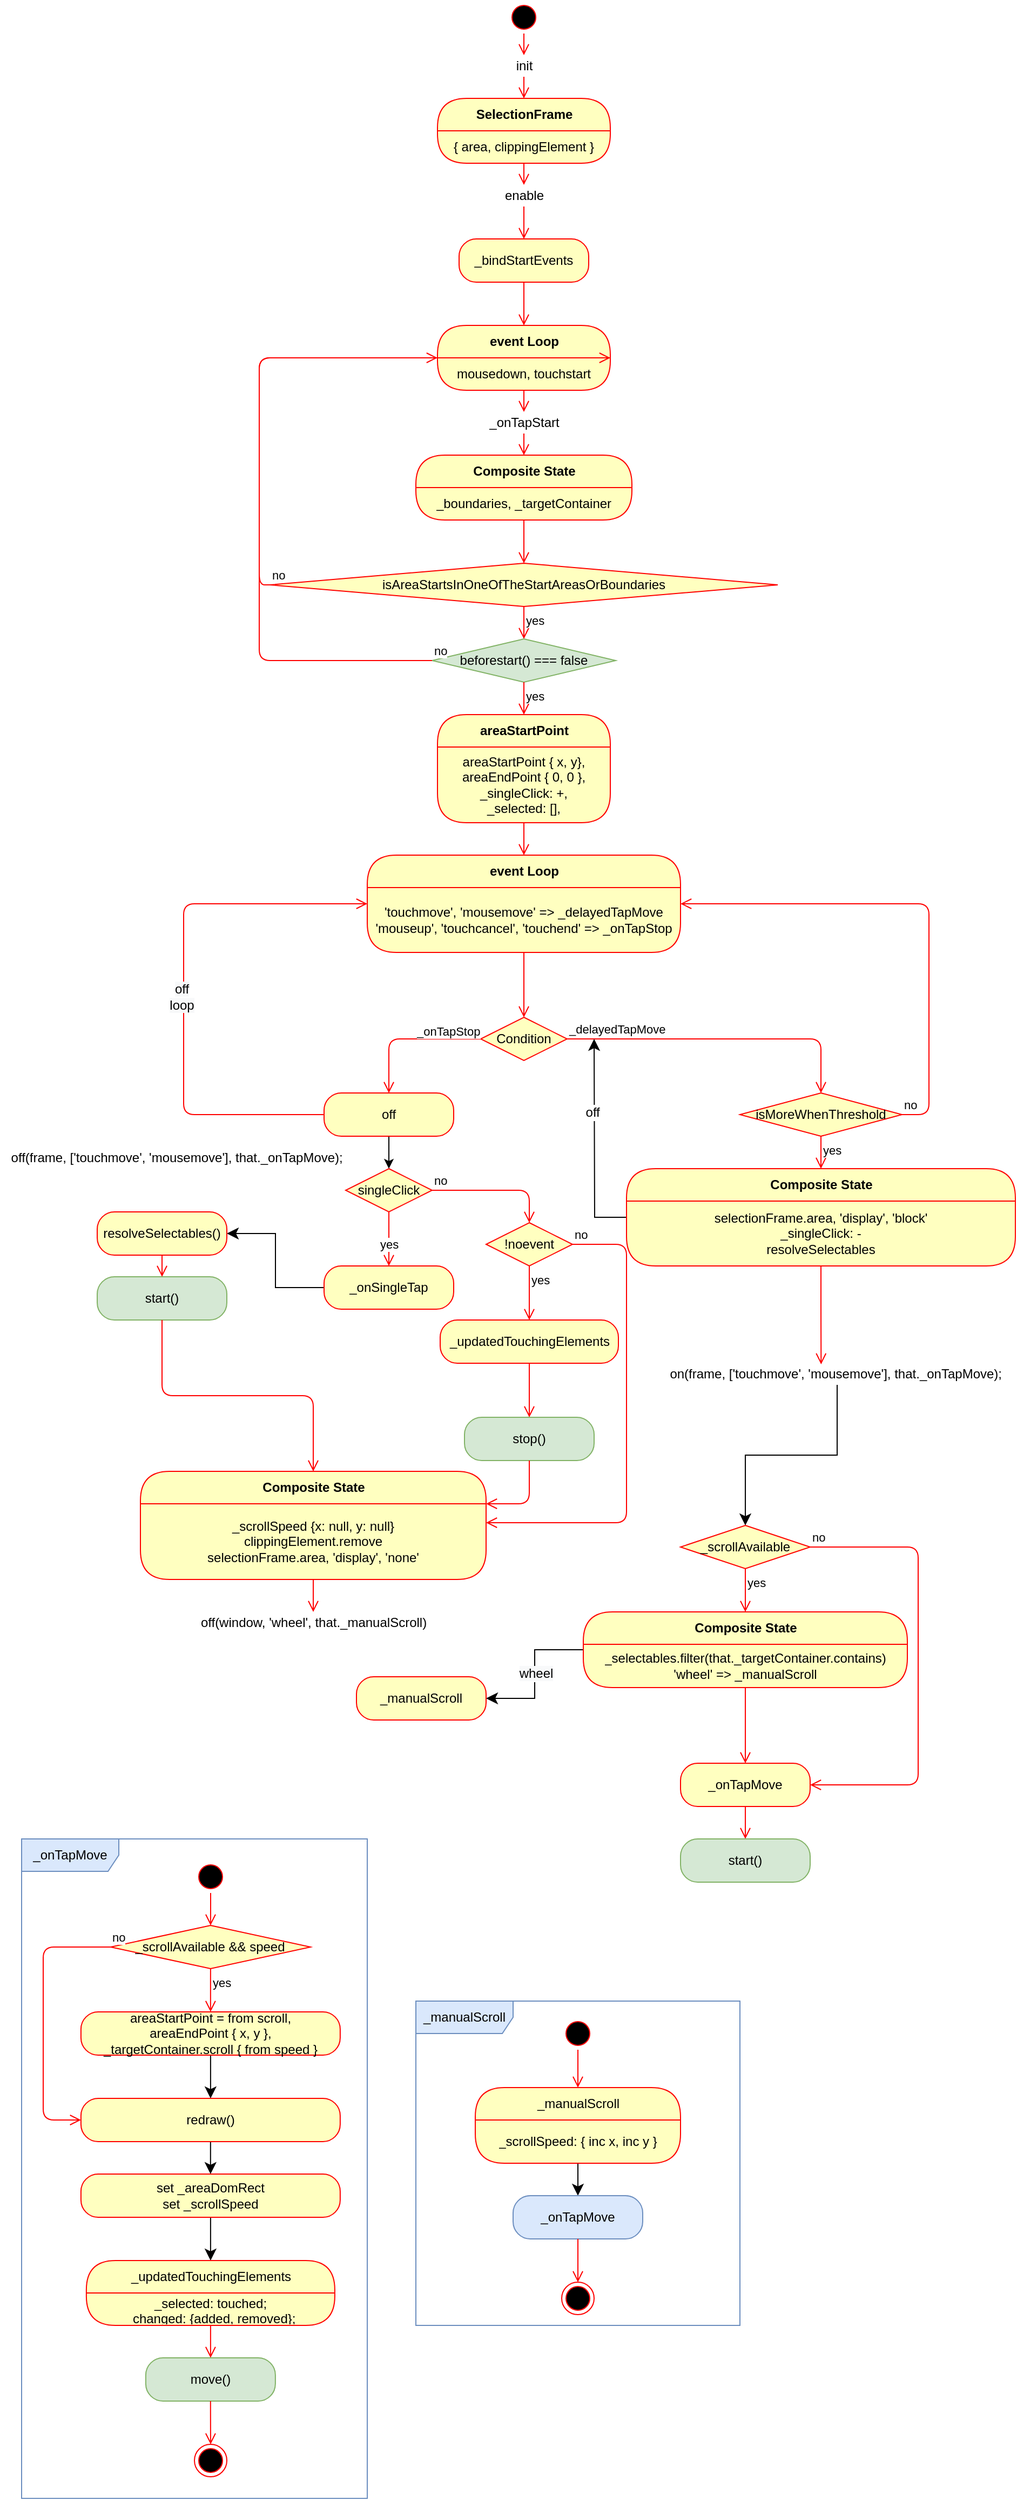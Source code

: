 <mxfile version="12.7.1" type="device"><diagram name="Page-1" id="58cdce13-f638-feb5-8d6f-7d28b1aa9fa0"><mxGraphModel dx="1673" dy="839" grid="1" gridSize="10" guides="1" tooltips="1" connect="1" arrows="1" fold="1" page="1" pageScale="1" pageWidth="1100" pageHeight="850" background="#ffffff" math="0" shadow="0"><root><mxCell id="0"/><mxCell id="1" parent="0"/><mxCell id="QQwxuzCreDBxzJ7cILh8-136" value="&lt;span style=&quot;text-align: left ; white-space: nowrap&quot;&gt;_onTapMove&lt;/span&gt;" style="shape=umlFrame;whiteSpace=wrap;html=1;width=90;height=30;fillColor=#dae8fc;strokeColor=#6c8ebf;" vertex="1" parent="1"><mxGeometry x="40" y="1760" width="320" height="610" as="geometry"/></mxCell><mxCell id="QQwxuzCreDBxzJ7cILh8-4" value="" style="ellipse;html=1;shape=startState;fillColor=#000000;strokeColor=#ff0000;" vertex="1" parent="1"><mxGeometry x="490" y="60" width="30" height="30" as="geometry"/></mxCell><mxCell id="QQwxuzCreDBxzJ7cILh8-5" value="" style="edgeStyle=orthogonalEdgeStyle;html=1;verticalAlign=bottom;endArrow=open;endSize=8;strokeColor=#ff0000;entryX=0.5;entryY=0;entryDx=0;entryDy=0;" edge="1" source="QQwxuzCreDBxzJ7cILh8-13" parent="1" target="QQwxuzCreDBxzJ7cILh8-9"><mxGeometry relative="1" as="geometry"><mxPoint x="505" y="130" as="targetPoint"/></mxGeometry></mxCell><mxCell id="QQwxuzCreDBxzJ7cILh8-9" value="SelectionFrame" style="swimlane;html=1;fontStyle=1;align=center;verticalAlign=middle;childLayout=stackLayout;horizontal=1;startSize=30;horizontalStack=0;resizeParent=0;resizeLast=1;container=0;fontColor=#000000;collapsible=0;rounded=1;arcSize=30;strokeColor=#ff0000;fillColor=#ffffc0;swimlaneFillColor=#ffffc0;" vertex="1" parent="1"><mxGeometry x="425" y="150" width="160" height="60" as="geometry"/></mxCell><mxCell id="QQwxuzCreDBxzJ7cILh8-10" value="{ area, clippingElement }" style="text;html=1;strokeColor=none;fillColor=none;align=center;verticalAlign=middle;spacingLeft=4;spacingRight=4;whiteSpace=wrap;overflow=hidden;rotatable=0;fontColor=#000000;" vertex="1" parent="QQwxuzCreDBxzJ7cILh8-9"><mxGeometry y="30" width="160" height="30" as="geometry"/></mxCell><mxCell id="QQwxuzCreDBxzJ7cILh8-11" value="" style="edgeStyle=orthogonalEdgeStyle;html=1;verticalAlign=bottom;endArrow=open;endSize=8;strokeColor=#ff0000;exitX=0.5;exitY=1;exitDx=0;exitDy=0;entryX=0.5;entryY=0;entryDx=0;entryDy=0;" edge="1" source="QQwxuzCreDBxzJ7cILh8-17" parent="1" target="QQwxuzCreDBxzJ7cILh8-21"><mxGeometry relative="1" as="geometry"><mxPoint x="505" y="280" as="targetPoint"/></mxGeometry></mxCell><mxCell id="QQwxuzCreDBxzJ7cILh8-13" value="&lt;span style=&quot;white-space: normal&quot;&gt;init&lt;/span&gt;" style="text;html=1;align=center;verticalAlign=middle;resizable=0;points=[];autosize=1;" vertex="1" parent="1"><mxGeometry x="490" y="110" width="30" height="20" as="geometry"/></mxCell><mxCell id="QQwxuzCreDBxzJ7cILh8-14" value="" style="edgeStyle=orthogonalEdgeStyle;html=1;verticalAlign=bottom;endArrow=open;endSize=8;strokeColor=#ff0000;entryX=0.5;entryY=0;entryDx=0;entryDy=0;" edge="1" parent="1" source="QQwxuzCreDBxzJ7cILh8-4" target="QQwxuzCreDBxzJ7cILh8-13"><mxGeometry relative="1" as="geometry"><mxPoint x="505" y="190" as="targetPoint"/><mxPoint x="505" y="90" as="sourcePoint"/></mxGeometry></mxCell><mxCell id="QQwxuzCreDBxzJ7cILh8-17" value="&lt;span style=&quot;white-space: normal&quot;&gt;enable&lt;/span&gt;" style="text;html=1;align=center;verticalAlign=middle;resizable=0;points=[];autosize=1;" vertex="1" parent="1"><mxGeometry x="480" y="230" width="50" height="20" as="geometry"/></mxCell><mxCell id="QQwxuzCreDBxzJ7cILh8-19" value="" style="edgeStyle=orthogonalEdgeStyle;html=1;verticalAlign=bottom;endArrow=open;endSize=8;strokeColor=#ff0000;exitX=0.5;exitY=1;exitDx=0;exitDy=0;" edge="1" parent="1" source="QQwxuzCreDBxzJ7cILh8-10" target="QQwxuzCreDBxzJ7cILh8-17"><mxGeometry relative="1" as="geometry"><mxPoint x="505" y="320" as="targetPoint"/><mxPoint x="505" y="250" as="sourcePoint"/></mxGeometry></mxCell><mxCell id="QQwxuzCreDBxzJ7cILh8-21" value="_bindStartEvents" style="rounded=1;whiteSpace=wrap;html=1;arcSize=40;fontColor=#000000;fillColor=#ffffc0;strokeColor=#ff0000;" vertex="1" parent="1"><mxGeometry x="445" y="280" width="120" height="40" as="geometry"/></mxCell><mxCell id="QQwxuzCreDBxzJ7cILh8-22" value="" style="edgeStyle=orthogonalEdgeStyle;html=1;verticalAlign=bottom;endArrow=open;endSize=8;strokeColor=#ff0000;entryX=0.5;entryY=0;entryDx=0;entryDy=0;" edge="1" source="QQwxuzCreDBxzJ7cILh8-21" parent="1" target="QQwxuzCreDBxzJ7cILh8-23"><mxGeometry relative="1" as="geometry"><mxPoint x="505" y="360" as="targetPoint"/></mxGeometry></mxCell><mxCell id="QQwxuzCreDBxzJ7cILh8-23" value="event Loop" style="swimlane;html=1;fontStyle=1;align=center;verticalAlign=middle;childLayout=stackLayout;horizontal=1;startSize=30;horizontalStack=0;resizeParent=0;resizeLast=1;container=0;fontColor=#000000;collapsible=0;rounded=1;arcSize=30;strokeColor=#ff0000;fillColor=#ffffc0;swimlaneFillColor=#ffffc0;" vertex="1" parent="1"><mxGeometry x="425" y="360" width="160" height="60" as="geometry"/></mxCell><mxCell id="QQwxuzCreDBxzJ7cILh8-24" value="mousedown,&amp;nbsp;touchstart" style="text;html=1;strokeColor=none;fillColor=none;align=center;verticalAlign=middle;spacingLeft=4;spacingRight=4;whiteSpace=wrap;overflow=hidden;rotatable=0;fontColor=#000000;" vertex="1" parent="QQwxuzCreDBxzJ7cILh8-23"><mxGeometry y="30" width="160" height="30" as="geometry"/></mxCell><mxCell id="QQwxuzCreDBxzJ7cILh8-25" value="" style="edgeStyle=orthogonalEdgeStyle;html=1;verticalAlign=bottom;endArrow=open;endSize=8;strokeColor=#ff0000;entryX=0.5;entryY=0;entryDx=0;entryDy=0;" edge="1" source="QQwxuzCreDBxzJ7cILh8-26" parent="1" target="QQwxuzCreDBxzJ7cILh8-28"><mxGeometry relative="1" as="geometry"><mxPoint x="505" y="485" as="targetPoint"/></mxGeometry></mxCell><mxCell id="QQwxuzCreDBxzJ7cILh8-26" value="_onTapStart" style="text;html=1;align=center;verticalAlign=middle;resizable=0;points=[];autosize=1;" vertex="1" parent="1"><mxGeometry x="465" y="440" width="80" height="20" as="geometry"/></mxCell><mxCell id="QQwxuzCreDBxzJ7cILh8-27" value="" style="edgeStyle=orthogonalEdgeStyle;html=1;verticalAlign=bottom;endArrow=open;endSize=8;strokeColor=#ff0000;" edge="1" parent="1" source="QQwxuzCreDBxzJ7cILh8-23" target="QQwxuzCreDBxzJ7cILh8-26"><mxGeometry relative="1" as="geometry"><mxPoint x="505" y="485" as="targetPoint"/><mxPoint x="505" y="420" as="sourcePoint"/></mxGeometry></mxCell><mxCell id="QQwxuzCreDBxzJ7cILh8-28" value="Composite State" style="swimlane;html=1;fontStyle=1;align=center;verticalAlign=middle;childLayout=stackLayout;horizontal=1;startSize=30;horizontalStack=0;resizeParent=0;resizeLast=1;container=0;fontColor=#000000;collapsible=0;rounded=1;arcSize=30;strokeColor=#ff0000;fillColor=#ffffc0;swimlaneFillColor=#ffffc0;" vertex="1" parent="1"><mxGeometry x="405" y="480" width="200" height="60" as="geometry"/></mxCell><mxCell id="QQwxuzCreDBxzJ7cILh8-29" value="_boundaries,&amp;nbsp;_targetContainer" style="text;html=1;strokeColor=none;fillColor=none;align=center;verticalAlign=middle;spacingLeft=4;spacingRight=4;whiteSpace=wrap;overflow=hidden;rotatable=0;fontColor=#000000;" vertex="1" parent="QQwxuzCreDBxzJ7cILh8-28"><mxGeometry y="30" width="200" height="30" as="geometry"/></mxCell><mxCell id="QQwxuzCreDBxzJ7cILh8-30" value="" style="edgeStyle=orthogonalEdgeStyle;html=1;verticalAlign=bottom;endArrow=open;endSize=8;strokeColor=#ff0000;exitX=0.5;exitY=1;exitDx=0;exitDy=0;entryX=0.5;entryY=0;entryDx=0;entryDy=0;" edge="1" source="QQwxuzCreDBxzJ7cILh8-29" parent="1" target="QQwxuzCreDBxzJ7cILh8-31"><mxGeometry relative="1" as="geometry"><mxPoint x="505" y="580" as="targetPoint"/><mxPoint x="520" y="560" as="sourcePoint"/><Array as="points"/></mxGeometry></mxCell><mxCell id="QQwxuzCreDBxzJ7cILh8-31" value="isAreaStartsInOneOfTheStartAreasOrBoundaries" style="rhombus;whiteSpace=wrap;html=1;fillColor=#ffffc0;strokeColor=#ff0000;" vertex="1" parent="1"><mxGeometry x="270" y="580" width="470" height="40" as="geometry"/></mxCell><mxCell id="QQwxuzCreDBxzJ7cILh8-32" value="no" style="edgeStyle=orthogonalEdgeStyle;html=1;align=left;verticalAlign=bottom;endArrow=open;endSize=8;strokeColor=#ff0000;entryX=0;entryY=0.5;entryDx=0;entryDy=0;exitX=0;exitY=0.5;exitDx=0;exitDy=0;" edge="1" source="QQwxuzCreDBxzJ7cILh8-31" parent="1" target="QQwxuzCreDBxzJ7cILh8-23"><mxGeometry x="-1" relative="1" as="geometry"><mxPoint x="605" y="610" as="targetPoint"/></mxGeometry></mxCell><mxCell id="QQwxuzCreDBxzJ7cILh8-33" value="yes" style="edgeStyle=orthogonalEdgeStyle;html=1;align=left;verticalAlign=top;endArrow=open;endSize=8;strokeColor=#ff0000;entryX=0.5;entryY=0;entryDx=0;entryDy=0;" edge="1" source="QQwxuzCreDBxzJ7cILh8-31" parent="1" target="QQwxuzCreDBxzJ7cILh8-34"><mxGeometry x="-1" relative="1" as="geometry"><mxPoint x="505" y="670" as="targetPoint"/></mxGeometry></mxCell><mxCell id="QQwxuzCreDBxzJ7cILh8-34" value="beforestart() === false" style="rhombus;whiteSpace=wrap;html=1;fillColor=#d5e8d4;strokeColor=#82b366;" vertex="1" parent="1"><mxGeometry x="420" y="650" width="170" height="40" as="geometry"/></mxCell><mxCell id="QQwxuzCreDBxzJ7cILh8-35" value="no" style="edgeStyle=orthogonalEdgeStyle;html=1;align=left;verticalAlign=bottom;endArrow=open;endSize=8;strokeColor=#ff0000;entryX=1;entryY=0;entryDx=0;entryDy=0;" edge="1" source="QQwxuzCreDBxzJ7cILh8-34" parent="1" target="QQwxuzCreDBxzJ7cILh8-24"><mxGeometry x="-1" relative="1" as="geometry"><mxPoint x="605" y="700" as="targetPoint"/><Array as="points"><mxPoint x="260" y="670"/><mxPoint x="260" y="390"/></Array></mxGeometry></mxCell><mxCell id="QQwxuzCreDBxzJ7cILh8-36" value="yes" style="edgeStyle=orthogonalEdgeStyle;html=1;align=left;verticalAlign=top;endArrow=open;endSize=8;strokeColor=#ff0000;entryX=0.5;entryY=0;entryDx=0;entryDy=0;" edge="1" source="QQwxuzCreDBxzJ7cILh8-34" parent="1" target="QQwxuzCreDBxzJ7cILh8-37"><mxGeometry x="-1" relative="1" as="geometry"><mxPoint x="505" y="735" as="targetPoint"/></mxGeometry></mxCell><mxCell id="QQwxuzCreDBxzJ7cILh8-37" value="areaStartPoint" style="swimlane;html=1;fontStyle=1;align=center;verticalAlign=middle;childLayout=stackLayout;horizontal=1;startSize=30;horizontalStack=0;resizeParent=0;resizeLast=1;container=0;fontColor=#000000;collapsible=0;rounded=1;arcSize=30;strokeColor=#ff0000;fillColor=#ffffc0;swimlaneFillColor=#ffffc0;" vertex="1" parent="1"><mxGeometry x="425" y="720" width="160" height="100" as="geometry"/></mxCell><mxCell id="QQwxuzCreDBxzJ7cILh8-38" value="areaStartPoint { x, y}, areaEndPoint { 0, 0 },&lt;br&gt;_singleClick: +,&lt;br&gt;_selected: []," style="text;html=1;strokeColor=none;fillColor=none;align=center;verticalAlign=middle;spacingLeft=4;spacingRight=4;whiteSpace=wrap;overflow=hidden;rotatable=0;fontColor=#000000;" vertex="1" parent="QQwxuzCreDBxzJ7cILh8-37"><mxGeometry y="30" width="160" height="70" as="geometry"/></mxCell><mxCell id="QQwxuzCreDBxzJ7cILh8-39" value="" style="edgeStyle=orthogonalEdgeStyle;html=1;verticalAlign=bottom;endArrow=open;endSize=8;strokeColor=#ff0000;entryX=0.5;entryY=0;entryDx=0;entryDy=0;" edge="1" source="QQwxuzCreDBxzJ7cILh8-37" parent="1" target="QQwxuzCreDBxzJ7cILh8-42"><mxGeometry relative="1" as="geometry"><mxPoint x="505" y="850" as="targetPoint"/></mxGeometry></mxCell><mxCell id="QQwxuzCreDBxzJ7cILh8-42" value="event Loop" style="swimlane;html=1;fontStyle=1;align=center;verticalAlign=middle;childLayout=stackLayout;horizontal=1;startSize=30;horizontalStack=0;resizeParent=0;resizeLast=1;container=0;fontColor=#000000;collapsible=0;rounded=1;arcSize=30;strokeColor=#ff0000;fillColor=#ffffc0;swimlaneFillColor=#ffffc0;" vertex="1" parent="1"><mxGeometry x="360" y="850" width="290" height="90" as="geometry"/></mxCell><mxCell id="QQwxuzCreDBxzJ7cILh8-43" value="'touchmove', 'mousemove' =&amp;gt;&amp;nbsp;_delayedTapMove&lt;br&gt;'mouseup', 'touchcancel', 'touchend' =&amp;gt; _onTapStop" style="text;html=1;strokeColor=none;fillColor=none;align=center;verticalAlign=middle;spacingLeft=4;spacingRight=4;whiteSpace=wrap;overflow=hidden;rotatable=0;fontColor=#000000;" vertex="1" parent="QQwxuzCreDBxzJ7cILh8-42"><mxGeometry y="30" width="290" height="60" as="geometry"/></mxCell><mxCell id="QQwxuzCreDBxzJ7cILh8-45" value="'touchmove', 'mousemove' =&amp;gt;&amp;nbsp;_delayedTapMove&lt;br&gt;'mouseup', 'touchcancel', 'touchend' =&amp;gt; _onTapStop" style="text;html=1;strokeColor=none;fillColor=none;align=center;verticalAlign=middle;spacingLeft=4;spacingRight=4;whiteSpace=wrap;overflow=hidden;rotatable=0;fontColor=#000000;" vertex="1" parent="QQwxuzCreDBxzJ7cILh8-42"><mxGeometry y="90" width="290" as="geometry"/></mxCell><mxCell id="QQwxuzCreDBxzJ7cILh8-44" value="" style="edgeStyle=orthogonalEdgeStyle;html=1;verticalAlign=bottom;endArrow=open;endSize=8;strokeColor=#ff0000;entryX=0.5;entryY=0;entryDx=0;entryDy=0;" edge="1" source="QQwxuzCreDBxzJ7cILh8-42" parent="1" target="QQwxuzCreDBxzJ7cILh8-47"><mxGeometry relative="1" as="geometry"><mxPoint x="510" y="1000" as="targetPoint"/><Array as="points"/></mxGeometry></mxCell><mxCell id="QQwxuzCreDBxzJ7cILh8-47" value="Condition" style="rhombus;whiteSpace=wrap;html=1;fillColor=#ffffc0;strokeColor=#ff0000;" vertex="1" parent="1"><mxGeometry x="465" y="1000" width="80" height="40" as="geometry"/></mxCell><mxCell id="QQwxuzCreDBxzJ7cILh8-48" value="_delayedTapMove" style="edgeStyle=orthogonalEdgeStyle;html=1;align=left;verticalAlign=bottom;endArrow=open;endSize=8;strokeColor=#ff0000;entryX=0.5;entryY=0;entryDx=0;entryDy=0;" edge="1" source="QQwxuzCreDBxzJ7cILh8-47" parent="1" target="QQwxuzCreDBxzJ7cILh8-77"><mxGeometry x="-1" relative="1" as="geometry"><mxPoint x="730" y="1070" as="targetPoint"/><Array as="points"><mxPoint x="780" y="1020"/></Array></mxGeometry></mxCell><mxCell id="QQwxuzCreDBxzJ7cILh8-49" value="_onTapStop" style="edgeStyle=orthogonalEdgeStyle;html=1;align=left;verticalAlign=top;endArrow=open;endSize=8;strokeColor=#ff0000;exitX=0;exitY=0.5;exitDx=0;exitDy=0;" edge="1" source="QQwxuzCreDBxzJ7cILh8-47" parent="1"><mxGeometry x="-0.091" y="-20" relative="1" as="geometry"><mxPoint x="380" y="1070" as="targetPoint"/><Array as="points"><mxPoint x="380" y="1020"/><mxPoint x="380" y="1070"/></Array><mxPoint as="offset"/></mxGeometry></mxCell><mxCell id="QQwxuzCreDBxzJ7cILh8-50" value="off(frame, ['touchmove', 'mousemove'], that._onTapMove);&amp;nbsp;" style="text;html=1;align=center;verticalAlign=middle;resizable=0;points=[];autosize=1;" vertex="1" parent="1"><mxGeometry x="20" y="1120" width="330" height="20" as="geometry"/></mxCell><mxCell id="QQwxuzCreDBxzJ7cILh8-57" value="" style="edgeStyle=orthogonalEdgeStyle;rounded=0;orthogonalLoop=1;jettySize=auto;html=1;entryX=0.5;entryY=0;entryDx=0;entryDy=0;" edge="1" parent="1" source="QQwxuzCreDBxzJ7cILh8-51" target="QQwxuzCreDBxzJ7cILh8-58"><mxGeometry relative="1" as="geometry"><mxPoint x="380" y="1140" as="targetPoint"/></mxGeometry></mxCell><mxCell id="QQwxuzCreDBxzJ7cILh8-51" value="off" style="rounded=1;whiteSpace=wrap;html=1;arcSize=40;fontColor=#000000;fillColor=#ffffc0;strokeColor=#ff0000;" vertex="1" parent="1"><mxGeometry x="320" y="1070" width="120" height="40" as="geometry"/></mxCell><mxCell id="QQwxuzCreDBxzJ7cILh8-52" value="" style="edgeStyle=orthogonalEdgeStyle;html=1;verticalAlign=bottom;endArrow=open;endSize=8;strokeColor=#ff0000;entryX=0;entryY=0.25;entryDx=0;entryDy=0;exitX=0;exitY=0.5;exitDx=0;exitDy=0;" edge="1" source="QQwxuzCreDBxzJ7cILh8-51" parent="1" target="QQwxuzCreDBxzJ7cILh8-43"><mxGeometry relative="1" as="geometry"><mxPoint x="290" y="1120" as="targetPoint"/><mxPoint x="350" y="1040" as="sourcePoint"/><Array as="points"><mxPoint x="190" y="1090"/><mxPoint x="190" y="895"/></Array></mxGeometry></mxCell><mxCell id="QQwxuzCreDBxzJ7cILh8-53" value="&lt;span style=&quot;white-space: normal ; background-color: rgb(248 , 249 , 250)&quot;&gt;off loop&lt;/span&gt;" style="text;html=1;align=center;verticalAlign=middle;resizable=0;points=[];labelBackgroundColor=#ffffff;" vertex="1" connectable="0" parent="QQwxuzCreDBxzJ7cILh8-52"><mxGeometry x="-0.034" y="2" relative="1" as="geometry"><mxPoint as="offset"/></mxGeometry></mxCell><mxCell id="QQwxuzCreDBxzJ7cILh8-58" value="singleClick" style="rhombus;whiteSpace=wrap;html=1;fillColor=#ffffc0;strokeColor=#ff0000;" vertex="1" parent="1"><mxGeometry x="340" y="1140" width="80" height="40" as="geometry"/></mxCell><mxCell id="QQwxuzCreDBxzJ7cILh8-59" value="no" style="edgeStyle=orthogonalEdgeStyle;html=1;align=left;verticalAlign=bottom;endArrow=open;endSize=8;strokeColor=#ff0000;entryX=0.5;entryY=0;entryDx=0;entryDy=0;" edge="1" source="QQwxuzCreDBxzJ7cILh8-58" parent="1" target="QQwxuzCreDBxzJ7cILh8-63"><mxGeometry x="-1" relative="1" as="geometry"><mxPoint x="470" y="1200" as="targetPoint"/></mxGeometry></mxCell><mxCell id="QQwxuzCreDBxzJ7cILh8-60" value="yes" style="edgeStyle=orthogonalEdgeStyle;html=1;align=left;verticalAlign=top;endArrow=open;endSize=8;strokeColor=#ff0000;entryX=0.5;entryY=0;entryDx=0;entryDy=0;" edge="1" source="QQwxuzCreDBxzJ7cILh8-58" parent="1" target="QQwxuzCreDBxzJ7cILh8-61"><mxGeometry x="-0.333" y="-10" relative="1" as="geometry"><mxPoint x="300" y="1210" as="targetPoint"/><mxPoint as="offset"/></mxGeometry></mxCell><mxCell id="QQwxuzCreDBxzJ7cILh8-128" value="" style="edgeStyle=orthogonalEdgeStyle;rounded=0;orthogonalLoop=1;jettySize=auto;html=1;endSize=8;entryX=1;entryY=0.5;entryDx=0;entryDy=0;" edge="1" parent="1" source="QQwxuzCreDBxzJ7cILh8-61" target="QQwxuzCreDBxzJ7cILh8-129"><mxGeometry relative="1" as="geometry"><mxPoint x="260" y="1210" as="targetPoint"/></mxGeometry></mxCell><mxCell id="QQwxuzCreDBxzJ7cILh8-61" value="_onSingleTap" style="rounded=1;whiteSpace=wrap;html=1;arcSize=40;fontColor=#000000;fillColor=#ffffc0;strokeColor=#ff0000;" vertex="1" parent="1"><mxGeometry x="320" y="1230" width="120" height="40" as="geometry"/></mxCell><mxCell id="QQwxuzCreDBxzJ7cILh8-127" value="start()" style="rounded=1;whiteSpace=wrap;html=1;arcSize=40;fillColor=#d5e8d4;strokeColor=#82b366;" vertex="1" parent="1"><mxGeometry x="110" y="1240" width="120" height="40" as="geometry"/></mxCell><mxCell id="QQwxuzCreDBxzJ7cILh8-62" value="" style="edgeStyle=orthogonalEdgeStyle;html=1;verticalAlign=bottom;endArrow=open;endSize=8;strokeColor=#ff0000;exitX=0.5;exitY=1;exitDx=0;exitDy=0;" edge="1" source="QQwxuzCreDBxzJ7cILh8-127" parent="1" target="QQwxuzCreDBxzJ7cILh8-70"><mxGeometry relative="1" as="geometry"><mxPoint x="300" y="1340" as="targetPoint"/></mxGeometry></mxCell><mxCell id="QQwxuzCreDBxzJ7cILh8-63" value="!noevent" style="rhombus;whiteSpace=wrap;html=1;fillColor=#ffffc0;strokeColor=#ff0000;" vertex="1" parent="1"><mxGeometry x="470" y="1190" width="80" height="40" as="geometry"/></mxCell><mxCell id="QQwxuzCreDBxzJ7cILh8-64" value="no" style="edgeStyle=orthogonalEdgeStyle;html=1;align=left;verticalAlign=bottom;endArrow=open;endSize=8;strokeColor=#ff0000;entryX=1;entryY=0.25;entryDx=0;entryDy=0;" edge="1" source="QQwxuzCreDBxzJ7cILh8-63" parent="1" target="QQwxuzCreDBxzJ7cILh8-71"><mxGeometry x="-1" relative="1" as="geometry"><mxPoint x="640" y="1370" as="targetPoint"/><Array as="points"><mxPoint x="600" y="1210"/><mxPoint x="600" y="1468"/></Array></mxGeometry></mxCell><mxCell id="QQwxuzCreDBxzJ7cILh8-65" value="yes" style="edgeStyle=orthogonalEdgeStyle;html=1;align=left;verticalAlign=top;endArrow=open;endSize=8;strokeColor=#ff0000;exitX=0.5;exitY=1;exitDx=0;exitDy=0;entryX=0.5;entryY=0;entryDx=0;entryDy=0;" edge="1" source="QQwxuzCreDBxzJ7cILh8-63" parent="1" target="QQwxuzCreDBxzJ7cILh8-66"><mxGeometry x="-1" relative="1" as="geometry"><mxPoint x="510" y="1310" as="targetPoint"/></mxGeometry></mxCell><mxCell id="QQwxuzCreDBxzJ7cILh8-66" value="_updatedTouchingElements" style="rounded=1;whiteSpace=wrap;html=1;arcSize=40;fontColor=#000000;fillColor=#ffffc0;strokeColor=#ff0000;" vertex="1" parent="1"><mxGeometry x="427.5" y="1280" width="165" height="40" as="geometry"/></mxCell><mxCell id="QQwxuzCreDBxzJ7cILh8-67" value="" style="edgeStyle=orthogonalEdgeStyle;html=1;verticalAlign=bottom;endArrow=open;endSize=8;strokeColor=#ff0000;entryX=0.5;entryY=0;entryDx=0;entryDy=0;" edge="1" source="QQwxuzCreDBxzJ7cILh8-66" parent="1" target="QQwxuzCreDBxzJ7cILh8-68"><mxGeometry relative="1" as="geometry"><mxPoint x="510" y="1370" as="targetPoint"/></mxGeometry></mxCell><mxCell id="QQwxuzCreDBxzJ7cILh8-68" value="stop()" style="rounded=1;whiteSpace=wrap;html=1;arcSize=40;fillColor=#d5e8d4;strokeColor=#82b366;" vertex="1" parent="1"><mxGeometry x="450" y="1370" width="120" height="40" as="geometry"/></mxCell><mxCell id="QQwxuzCreDBxzJ7cILh8-69" value="" style="edgeStyle=orthogonalEdgeStyle;html=1;verticalAlign=bottom;endArrow=open;endSize=8;strokeColor=#ff0000;entryX=1;entryY=0;entryDx=0;entryDy=0;" edge="1" source="QQwxuzCreDBxzJ7cILh8-68" parent="1" target="QQwxuzCreDBxzJ7cILh8-71"><mxGeometry relative="1" as="geometry"><mxPoint x="500" y="1470" as="targetPoint"/><Array as="points"><mxPoint x="510" y="1450"/></Array></mxGeometry></mxCell><mxCell id="QQwxuzCreDBxzJ7cILh8-70" value="Composite State" style="swimlane;html=1;fontStyle=1;align=center;verticalAlign=middle;childLayout=stackLayout;horizontal=1;startSize=30;horizontalStack=0;resizeParent=0;resizeLast=1;container=0;fontColor=#000000;collapsible=0;rounded=1;arcSize=30;strokeColor=#ff0000;fillColor=#ffffc0;swimlaneFillColor=#ffffc0;" vertex="1" parent="1"><mxGeometry x="150" y="1420" width="320" height="100" as="geometry"/></mxCell><mxCell id="QQwxuzCreDBxzJ7cILh8-71" value="_scrollSpeed&amp;nbsp;{x: null, y: null}&lt;br&gt;clippingElement.remove&lt;br&gt;selectionFrame.area, 'display', 'none'" style="text;html=1;strokeColor=none;fillColor=none;align=center;verticalAlign=middle;spacingLeft=4;spacingRight=4;whiteSpace=wrap;overflow=hidden;rotatable=0;fontColor=#000000;" vertex="1" parent="QQwxuzCreDBxzJ7cILh8-70"><mxGeometry y="30" width="320" height="70" as="geometry"/></mxCell><mxCell id="QQwxuzCreDBxzJ7cILh8-72" value="" style="edgeStyle=orthogonalEdgeStyle;html=1;verticalAlign=bottom;endArrow=open;endSize=8;strokeColor=#ff0000;" edge="1" source="QQwxuzCreDBxzJ7cILh8-70" parent="1" target="QQwxuzCreDBxzJ7cILh8-73"><mxGeometry relative="1" as="geometry"><mxPoint x="350" y="1540" as="targetPoint"/></mxGeometry></mxCell><mxCell id="QQwxuzCreDBxzJ7cILh8-73" value="off(window, 'wheel', that._manualScroll)" style="text;html=1;align=center;verticalAlign=middle;resizable=0;points=[];autosize=1;" vertex="1" parent="1"><mxGeometry x="200" y="1550" width="220" height="20" as="geometry"/></mxCell><mxCell id="QQwxuzCreDBxzJ7cILh8-82" value="" style="edgeStyle=orthogonalEdgeStyle;rounded=0;orthogonalLoop=1;jettySize=auto;html=1;endSize=8;" edge="1" parent="1" source="QQwxuzCreDBxzJ7cILh8-74"><mxGeometry relative="1" as="geometry"><mxPoint x="570" y="1020" as="targetPoint"/></mxGeometry></mxCell><mxCell id="QQwxuzCreDBxzJ7cILh8-83" value="off&amp;nbsp;" style="text;html=1;align=center;verticalAlign=middle;resizable=0;points=[];labelBackgroundColor=#ffffff;" vertex="1" connectable="0" parent="QQwxuzCreDBxzJ7cILh8-82"><mxGeometry x="0.3" relative="1" as="geometry"><mxPoint as="offset"/></mxGeometry></mxCell><mxCell id="QQwxuzCreDBxzJ7cILh8-74" value="Composite State" style="swimlane;html=1;fontStyle=1;align=center;verticalAlign=middle;childLayout=stackLayout;horizontal=1;startSize=30;horizontalStack=0;resizeParent=0;resizeLast=1;container=0;fontColor=#000000;collapsible=0;rounded=1;arcSize=30;strokeColor=#ff0000;fillColor=#ffffc0;swimlaneFillColor=#ffffc0;" vertex="1" parent="1"><mxGeometry x="600" y="1140" width="360" height="90" as="geometry"/></mxCell><mxCell id="QQwxuzCreDBxzJ7cILh8-75" value="selectionFrame.area, 'display', 'block'&lt;br&gt;_singleClick: -&lt;br&gt;resolveSelectables" style="text;html=1;strokeColor=none;fillColor=none;align=center;verticalAlign=middle;spacingLeft=4;spacingRight=4;whiteSpace=wrap;overflow=hidden;rotatable=0;fontColor=#000000;" vertex="1" parent="QQwxuzCreDBxzJ7cILh8-74"><mxGeometry y="30" width="360" height="60" as="geometry"/></mxCell><mxCell id="QQwxuzCreDBxzJ7cILh8-76" value="" style="edgeStyle=orthogonalEdgeStyle;html=1;verticalAlign=bottom;endArrow=open;endSize=8;strokeColor=#ff0000;entryX=0.455;entryY=0.05;entryDx=0;entryDy=0;entryPerimeter=0;" edge="1" source="QQwxuzCreDBxzJ7cILh8-74" parent="1" target="QQwxuzCreDBxzJ7cILh8-84"><mxGeometry relative="1" as="geometry"><mxPoint x="725" y="1260" as="targetPoint"/><Array as="points"/></mxGeometry></mxCell><mxCell id="QQwxuzCreDBxzJ7cILh8-77" value="isMoreWhenThreshold" style="rhombus;whiteSpace=wrap;html=1;fillColor=#ffffc0;strokeColor=#ff0000;" vertex="1" parent="1"><mxGeometry x="705" y="1070" width="150" height="40" as="geometry"/></mxCell><mxCell id="QQwxuzCreDBxzJ7cILh8-78" value="no" style="edgeStyle=orthogonalEdgeStyle;html=1;align=left;verticalAlign=bottom;endArrow=open;endSize=8;strokeColor=#ff0000;entryX=1;entryY=0.25;entryDx=0;entryDy=0;" edge="1" source="QQwxuzCreDBxzJ7cILh8-77" parent="1" target="QQwxuzCreDBxzJ7cILh8-43"><mxGeometry x="-1" relative="1" as="geometry"><mxPoint x="960" y="910" as="targetPoint"/><Array as="points"><mxPoint x="880" y="1090"/><mxPoint x="880" y="895"/></Array></mxGeometry></mxCell><mxCell id="QQwxuzCreDBxzJ7cILh8-79" value="yes" style="edgeStyle=orthogonalEdgeStyle;html=1;align=left;verticalAlign=top;endArrow=open;endSize=8;strokeColor=#ff0000;entryX=0.5;entryY=0;entryDx=0;entryDy=0;" edge="1" source="QQwxuzCreDBxzJ7cILh8-77" parent="1" target="QQwxuzCreDBxzJ7cILh8-74"><mxGeometry x="-1" relative="1" as="geometry"><mxPoint x="725" y="1150" as="targetPoint"/></mxGeometry></mxCell><mxCell id="QQwxuzCreDBxzJ7cILh8-100" value="" style="edgeStyle=orthogonalEdgeStyle;rounded=0;orthogonalLoop=1;jettySize=auto;html=1;endSize=8;entryX=0.5;entryY=0;entryDx=0;entryDy=0;" edge="1" parent="1" source="QQwxuzCreDBxzJ7cILh8-84" target="QQwxuzCreDBxzJ7cILh8-88"><mxGeometry relative="1" as="geometry"><mxPoint x="795" y="1420" as="targetPoint"/></mxGeometry></mxCell><mxCell id="QQwxuzCreDBxzJ7cILh8-84" value="on(frame, ['touchmove', 'mousemove'], that._onTapMove);&amp;nbsp;" style="text;html=1;align=center;verticalAlign=middle;resizable=0;points=[];autosize=1;" vertex="1" parent="1"><mxGeometry x="630" y="1320" width="330" height="20" as="geometry"/></mxCell><mxCell id="QQwxuzCreDBxzJ7cILh8-86" value="_onTapMove" style="rounded=1;whiteSpace=wrap;html=1;arcSize=40;fontColor=#000000;fillColor=#ffffc0;strokeColor=#ff0000;" vertex="1" parent="1"><mxGeometry x="650" y="1690" width="120" height="40" as="geometry"/></mxCell><mxCell id="QQwxuzCreDBxzJ7cILh8-104" value="" style="edgeStyle=orthogonalEdgeStyle;rounded=0;orthogonalLoop=1;jettySize=auto;html=1;endSize=8;" edge="1" parent="1" source="QQwxuzCreDBxzJ7cILh8-101" target="QQwxuzCreDBxzJ7cILh8-103"><mxGeometry relative="1" as="geometry"/></mxCell><mxCell id="QQwxuzCreDBxzJ7cILh8-101" value="areaStartPoint = from scroll,&lt;br&gt;areaEndPoint { x, y },&lt;br&gt;_targetContainer.scroll { from speed }" style="rounded=1;whiteSpace=wrap;html=1;arcSize=40;fontColor=#000000;fillColor=#ffffc0;strokeColor=#ff0000;" vertex="1" parent="1"><mxGeometry x="94.94" y="1920" width="240" height="40" as="geometry"/></mxCell><mxCell id="QQwxuzCreDBxzJ7cILh8-109" value="" style="edgeStyle=orthogonalEdgeStyle;rounded=0;orthogonalLoop=1;jettySize=auto;html=1;endSize=8;" edge="1" parent="1" source="QQwxuzCreDBxzJ7cILh8-103" target="QQwxuzCreDBxzJ7cILh8-108"><mxGeometry relative="1" as="geometry"/></mxCell><mxCell id="QQwxuzCreDBxzJ7cILh8-103" value="redraw()" style="rounded=1;whiteSpace=wrap;html=1;arcSize=40;fontColor=#000000;fillColor=#ffffc0;strokeColor=#ff0000;" vertex="1" parent="1"><mxGeometry x="94.94" y="2000" width="240" height="40" as="geometry"/></mxCell><mxCell id="QQwxuzCreDBxzJ7cILh8-111" value="" style="edgeStyle=orthogonalEdgeStyle;rounded=0;orthogonalLoop=1;jettySize=auto;html=1;endSize=8;entryX=0.5;entryY=0;entryDx=0;entryDy=0;" edge="1" parent="1" source="QQwxuzCreDBxzJ7cILh8-108" target="QQwxuzCreDBxzJ7cILh8-112"><mxGeometry relative="1" as="geometry"><mxPoint x="29.94" y="2250" as="targetPoint"/></mxGeometry></mxCell><mxCell id="QQwxuzCreDBxzJ7cILh8-108" value="set _areaDomRect&lt;br&gt;set _scrollSpeed" style="rounded=1;whiteSpace=wrap;html=1;arcSize=40;fontColor=#000000;fillColor=#ffffc0;strokeColor=#ff0000;" vertex="1" parent="1"><mxGeometry x="94.94" y="2070" width="240" height="40" as="geometry"/></mxCell><mxCell id="QQwxuzCreDBxzJ7cILh8-87" value="" style="edgeStyle=orthogonalEdgeStyle;html=1;verticalAlign=bottom;endArrow=open;endSize=8;strokeColor=#ff0000;entryX=0.5;entryY=0;entryDx=0;entryDy=0;" edge="1" source="QQwxuzCreDBxzJ7cILh8-86" parent="1" target="QQwxuzCreDBxzJ7cILh8-97"><mxGeometry relative="1" as="geometry"><mxPoint x="710" y="1800" as="targetPoint"/></mxGeometry></mxCell><mxCell id="QQwxuzCreDBxzJ7cILh8-88" value="_scrollAvailable" style="rhombus;whiteSpace=wrap;html=1;fillColor=#ffffc0;strokeColor=#ff0000;" vertex="1" parent="1"><mxGeometry x="650" y="1470" width="120" height="40" as="geometry"/></mxCell><mxCell id="QQwxuzCreDBxzJ7cILh8-89" value="no" style="edgeStyle=orthogonalEdgeStyle;html=1;align=left;verticalAlign=bottom;endArrow=open;endSize=8;strokeColor=#ff0000;entryX=1;entryY=0.5;entryDx=0;entryDy=0;" edge="1" source="QQwxuzCreDBxzJ7cILh8-88" parent="1" target="QQwxuzCreDBxzJ7cILh8-86"><mxGeometry x="-1" relative="1" as="geometry"><mxPoint x="870" y="1640" as="targetPoint"/><Array as="points"><mxPoint x="870" y="1490"/><mxPoint x="870" y="1710"/></Array></mxGeometry></mxCell><mxCell id="QQwxuzCreDBxzJ7cILh8-90" value="yes" style="edgeStyle=orthogonalEdgeStyle;html=1;align=left;verticalAlign=top;endArrow=open;endSize=8;strokeColor=#ff0000;entryX=0.5;entryY=0;entryDx=0;entryDy=0;" edge="1" source="QQwxuzCreDBxzJ7cILh8-88" parent="1" target="QQwxuzCreDBxzJ7cILh8-91"><mxGeometry x="-1" relative="1" as="geometry"><mxPoint x="690" y="1570" as="targetPoint"/></mxGeometry></mxCell><mxCell id="QQwxuzCreDBxzJ7cILh8-124" value="" style="edgeStyle=orthogonalEdgeStyle;rounded=0;orthogonalLoop=1;jettySize=auto;html=1;endSize=8;entryX=1;entryY=0.5;entryDx=0;entryDy=0;" edge="1" parent="1" source="QQwxuzCreDBxzJ7cILh8-91" target="QQwxuzCreDBxzJ7cILh8-152"><mxGeometry relative="1" as="geometry"><mxPoint x="475" y="1610" as="targetPoint"/></mxGeometry></mxCell><mxCell id="QQwxuzCreDBxzJ7cILh8-126" value="&lt;span style=&quot;white-space: normal ; background-color: rgb(248 , 249 , 250)&quot;&gt;wheel&lt;/span&gt;" style="text;html=1;align=center;verticalAlign=middle;resizable=0;points=[];labelBackgroundColor=#ffffff;" vertex="1" connectable="0" parent="QQwxuzCreDBxzJ7cILh8-124"><mxGeometry x="-0.018" y="1" relative="1" as="geometry"><mxPoint as="offset"/></mxGeometry></mxCell><mxCell id="QQwxuzCreDBxzJ7cILh8-91" value="Composite State" style="swimlane;html=1;fontStyle=1;align=center;verticalAlign=middle;childLayout=stackLayout;horizontal=1;startSize=30;horizontalStack=0;resizeParent=0;resizeLast=1;container=0;fontColor=#000000;collapsible=0;rounded=1;arcSize=30;strokeColor=#ff0000;fillColor=#ffffc0;swimlaneFillColor=#ffffc0;" vertex="1" parent="1"><mxGeometry x="560" y="1550" width="300" height="70" as="geometry"/></mxCell><mxCell id="QQwxuzCreDBxzJ7cILh8-118" value="_selectables.filter(that._targetContainer.contains)&lt;br&gt;'wheel' =&amp;gt;&amp;nbsp;_manualScroll" style="text;html=1;strokeColor=none;fillColor=none;align=center;verticalAlign=middle;spacingLeft=4;spacingRight=4;whiteSpace=wrap;overflow=hidden;rotatable=0;fontColor=#000000;" vertex="1" parent="QQwxuzCreDBxzJ7cILh8-91"><mxGeometry y="30" width="300" height="40" as="geometry"/></mxCell><mxCell id="QQwxuzCreDBxzJ7cILh8-119" value="_selectables.filter(that._targetContainer.contains)&lt;br&gt;'wheel' =&amp;gt;&amp;nbsp;_manualScroll" style="text;html=1;strokeColor=none;fillColor=none;align=center;verticalAlign=middle;spacingLeft=4;spacingRight=4;whiteSpace=wrap;overflow=hidden;rotatable=0;fontColor=#000000;" vertex="1" parent="QQwxuzCreDBxzJ7cILh8-91"><mxGeometry y="70" width="300" as="geometry"/></mxCell><mxCell id="QQwxuzCreDBxzJ7cILh8-92" value="_selectables.filter(that._targetContainer.contains)&lt;br&gt;'wheel' =&amp;gt;&amp;nbsp;_manualScroll" style="text;html=1;strokeColor=none;fillColor=none;align=center;verticalAlign=middle;spacingLeft=4;spacingRight=4;whiteSpace=wrap;overflow=hidden;rotatable=0;fontColor=#000000;" vertex="1" parent="QQwxuzCreDBxzJ7cILh8-91"><mxGeometry y="70" width="300" as="geometry"/></mxCell><mxCell id="QQwxuzCreDBxzJ7cILh8-93" value="" style="edgeStyle=orthogonalEdgeStyle;html=1;verticalAlign=bottom;endArrow=open;endSize=8;strokeColor=#ff0000;entryX=0.5;entryY=0;entryDx=0;entryDy=0;" edge="1" source="QQwxuzCreDBxzJ7cILh8-91" parent="1" target="QQwxuzCreDBxzJ7cILh8-86"><mxGeometry relative="1" as="geometry"><mxPoint x="710" y="1720" as="targetPoint"/><Array as="points"><mxPoint x="710" y="1680"/></Array></mxGeometry></mxCell><mxCell id="QQwxuzCreDBxzJ7cILh8-97" value="&lt;span style=&quot;white-space: nowrap&quot;&gt;start()&lt;/span&gt;" style="rounded=1;whiteSpace=wrap;html=1;arcSize=40;fillColor=#d5e8d4;strokeColor=#82b366;" vertex="1" parent="1"><mxGeometry x="650" y="1760" width="120" height="40" as="geometry"/></mxCell><mxCell id="QQwxuzCreDBxzJ7cILh8-105" value="_scrollAvailable &amp;amp;&amp;amp; speed" style="rhombus;whiteSpace=wrap;html=1;fillColor=#ffffc0;strokeColor=#ff0000;" vertex="1" parent="1"><mxGeometry x="122.44" y="1840" width="185" height="40" as="geometry"/></mxCell><mxCell id="QQwxuzCreDBxzJ7cILh8-106" value="no" style="edgeStyle=orthogonalEdgeStyle;html=1;align=left;verticalAlign=bottom;endArrow=open;endSize=8;strokeColor=#ff0000;exitX=0;exitY=0.5;exitDx=0;exitDy=0;entryX=0;entryY=0.5;entryDx=0;entryDy=0;" edge="1" source="QQwxuzCreDBxzJ7cILh8-105" parent="1" target="QQwxuzCreDBxzJ7cILh8-103"><mxGeometry x="-1" relative="1" as="geometry"><mxPoint x="-200.06" y="1950" as="targetPoint"/><Array as="points"><mxPoint x="60" y="1860"/><mxPoint x="60" y="2020"/></Array></mxGeometry></mxCell><mxCell id="QQwxuzCreDBxzJ7cILh8-107" value="yes" style="edgeStyle=orthogonalEdgeStyle;html=1;align=left;verticalAlign=top;endArrow=open;endSize=8;strokeColor=#ff0000;exitX=0.5;exitY=1;exitDx=0;exitDy=0;entryX=0.5;entryY=0;entryDx=0;entryDy=0;" edge="1" source="QQwxuzCreDBxzJ7cILh8-105" parent="1" target="QQwxuzCreDBxzJ7cILh8-101"><mxGeometry x="-1" relative="1" as="geometry"><mxPoint x="-105.06" y="2030" as="targetPoint"/><Array as="points"><mxPoint x="215" y="1900"/><mxPoint x="215" y="1900"/></Array></mxGeometry></mxCell><mxCell id="QQwxuzCreDBxzJ7cILh8-112" value="&lt;span style=&quot;font-weight: 400 ; white-space: normal&quot;&gt;_updatedTouchingElements&lt;/span&gt;" style="swimlane;html=1;fontStyle=1;align=center;verticalAlign=middle;childLayout=stackLayout;horizontal=1;startSize=30;horizontalStack=0;resizeParent=0;resizeLast=1;container=0;fontColor=#000000;collapsible=0;rounded=1;arcSize=30;strokeColor=#ff0000;fillColor=#ffffc0;swimlaneFillColor=#ffffc0;" vertex="1" parent="1"><mxGeometry x="99.94" y="2150" width="230" height="60" as="geometry"/></mxCell><mxCell id="QQwxuzCreDBxzJ7cILh8-113" value="_selected: touched;&lt;br&gt;_changed: {added, removed};" style="text;html=1;strokeColor=none;fillColor=none;align=center;verticalAlign=middle;spacingLeft=4;spacingRight=4;whiteSpace=wrap;overflow=hidden;rotatable=0;fontColor=#000000;" vertex="1" parent="QQwxuzCreDBxzJ7cILh8-112"><mxGeometry y="30" width="230" height="30" as="geometry"/></mxCell><mxCell id="QQwxuzCreDBxzJ7cILh8-114" value="" style="edgeStyle=orthogonalEdgeStyle;html=1;verticalAlign=bottom;endArrow=open;endSize=8;strokeColor=#ff0000;entryX=0.5;entryY=0;entryDx=0;entryDy=0;" edge="1" source="QQwxuzCreDBxzJ7cILh8-112" parent="1" target="QQwxuzCreDBxzJ7cILh8-116"><mxGeometry relative="1" as="geometry"><mxPoint x="210.44" y="2418" as="targetPoint"/></mxGeometry></mxCell><mxCell id="QQwxuzCreDBxzJ7cILh8-116" value="&lt;span style=&quot;white-space: nowrap&quot;&gt;move()&lt;/span&gt;" style="rounded=1;whiteSpace=wrap;html=1;arcSize=40;fillColor=#d5e8d4;strokeColor=#82b366;" vertex="1" parent="1"><mxGeometry x="154.94" y="2240" width="120" height="40" as="geometry"/></mxCell><mxCell id="QQwxuzCreDBxzJ7cILh8-117" value="" style="edgeStyle=orthogonalEdgeStyle;html=1;verticalAlign=bottom;endArrow=open;endSize=8;strokeColor=#ff0000;entryX=0.5;entryY=0;entryDx=0;entryDy=0;" edge="1" source="QQwxuzCreDBxzJ7cILh8-116" parent="1" target="QQwxuzCreDBxzJ7cILh8-137"><mxGeometry relative="1" as="geometry"><mxPoint x="409.94" y="2230" as="targetPoint"/></mxGeometry></mxCell><mxCell id="QQwxuzCreDBxzJ7cILh8-129" value="resolveSelectables()" style="rounded=1;whiteSpace=wrap;html=1;arcSize=40;fontColor=#000000;fillColor=#ffffc0;strokeColor=#ff0000;" vertex="1" parent="1"><mxGeometry x="110" y="1180" width="120" height="40" as="geometry"/></mxCell><mxCell id="QQwxuzCreDBxzJ7cILh8-130" value="" style="edgeStyle=orthogonalEdgeStyle;html=1;verticalAlign=bottom;endArrow=open;endSize=8;strokeColor=#ff0000;entryX=0.5;entryY=0;entryDx=0;entryDy=0;" edge="1" source="QQwxuzCreDBxzJ7cILh8-129" parent="1" target="QQwxuzCreDBxzJ7cILh8-127"><mxGeometry relative="1" as="geometry"><mxPoint x="110" y="1430" as="targetPoint"/></mxGeometry></mxCell><mxCell id="QQwxuzCreDBxzJ7cILh8-131" value="" style="ellipse;html=1;shape=startState;fillColor=#000000;strokeColor=#ff0000;" vertex="1" parent="1"><mxGeometry x="200" y="1780" width="30" height="30" as="geometry"/></mxCell><mxCell id="QQwxuzCreDBxzJ7cILh8-132" value="" style="edgeStyle=orthogonalEdgeStyle;html=1;verticalAlign=bottom;endArrow=open;endSize=8;strokeColor=#ff0000;entryX=0.5;entryY=0;entryDx=0;entryDy=0;" edge="1" source="QQwxuzCreDBxzJ7cILh8-131" parent="1" target="QQwxuzCreDBxzJ7cILh8-105"><mxGeometry relative="1" as="geometry"><mxPoint x="209.94" y="1890" as="targetPoint"/></mxGeometry></mxCell><mxCell id="QQwxuzCreDBxzJ7cILh8-137" value="" style="ellipse;html=1;shape=endState;fillColor=#000000;strokeColor=#ff0000;" vertex="1" parent="1"><mxGeometry x="200" y="2320" width="30" height="30" as="geometry"/></mxCell><mxCell id="QQwxuzCreDBxzJ7cILh8-141" value="_manualScroll" style="shape=umlFrame;whiteSpace=wrap;html=1;width=90;height=30;fillColor=#dae8fc;strokeColor=#6c8ebf;" vertex="1" parent="1"><mxGeometry x="405" y="1910" width="300" height="300" as="geometry"/></mxCell><mxCell id="QQwxuzCreDBxzJ7cILh8-142" value="" style="ellipse;html=1;shape=startState;fillColor=#000000;strokeColor=#ff0000;" vertex="1" parent="1"><mxGeometry x="540" y="1925" width="30" height="30" as="geometry"/></mxCell><mxCell id="QQwxuzCreDBxzJ7cILh8-143" value="" style="edgeStyle=orthogonalEdgeStyle;html=1;verticalAlign=bottom;endArrow=open;endSize=8;strokeColor=#ff0000;entryX=0.5;entryY=0;entryDx=0;entryDy=0;" edge="1" parent="1" source="QQwxuzCreDBxzJ7cILh8-142" target="QQwxuzCreDBxzJ7cILh8-145"><mxGeometry relative="1" as="geometry"><mxPoint x="549.94" y="1980" as="targetPoint"/></mxGeometry></mxCell><mxCell id="QQwxuzCreDBxzJ7cILh8-144" value="" style="edgeStyle=orthogonalEdgeStyle;rounded=0;orthogonalLoop=1;jettySize=auto;html=1;endSize=8;" edge="1" parent="1" source="QQwxuzCreDBxzJ7cILh8-145" target="QQwxuzCreDBxzJ7cILh8-149"><mxGeometry relative="1" as="geometry"/></mxCell><mxCell id="QQwxuzCreDBxzJ7cILh8-145" value="&lt;span style=&quot;font-weight: 400 ; white-space: normal&quot;&gt;_manualScroll&lt;/span&gt;" style="swimlane;html=1;fontStyle=1;align=center;verticalAlign=middle;childLayout=stackLayout;horizontal=1;startSize=30;horizontalStack=0;resizeParent=0;resizeLast=1;container=0;fontColor=#000000;collapsible=0;rounded=1;arcSize=30;strokeColor=#ff0000;fillColor=#ffffc0;swimlaneFillColor=#ffffc0;" vertex="1" parent="1"><mxGeometry x="460" y="1990" width="190" height="70" as="geometry"/></mxCell><mxCell id="QQwxuzCreDBxzJ7cILh8-146" value="_scrollSpeed: { inc x, inc y }" style="text;html=1;strokeColor=none;fillColor=none;align=center;verticalAlign=middle;spacingLeft=4;spacingRight=4;whiteSpace=wrap;overflow=hidden;rotatable=0;fontColor=#000000;" vertex="1" parent="QQwxuzCreDBxzJ7cILh8-145"><mxGeometry y="30" width="190" height="40" as="geometry"/></mxCell><mxCell id="QQwxuzCreDBxzJ7cILh8-147" value="_selectables.filter(that._targetContainer.contains)&lt;br&gt;'wheel' =&amp;gt;&amp;nbsp;_manualScroll" style="text;html=1;strokeColor=none;fillColor=none;align=center;verticalAlign=middle;spacingLeft=4;spacingRight=4;whiteSpace=wrap;overflow=hidden;rotatable=0;fontColor=#000000;" vertex="1" parent="QQwxuzCreDBxzJ7cILh8-145"><mxGeometry y="70" width="190" as="geometry"/></mxCell><mxCell id="QQwxuzCreDBxzJ7cILh8-148" value="_selectables.filter(that._targetContainer.contains)&lt;br&gt;'wheel' =&amp;gt;&amp;nbsp;_manualScroll" style="text;html=1;strokeColor=none;fillColor=none;align=center;verticalAlign=middle;spacingLeft=4;spacingRight=4;whiteSpace=wrap;overflow=hidden;rotatable=0;fontColor=#000000;" vertex="1" parent="QQwxuzCreDBxzJ7cILh8-145"><mxGeometry y="70" width="190" as="geometry"/></mxCell><mxCell id="QQwxuzCreDBxzJ7cILh8-149" value="_onTapMove" style="rounded=1;whiteSpace=wrap;html=1;arcSize=40;fillColor=#dae8fc;strokeColor=#6c8ebf;" vertex="1" parent="1"><mxGeometry x="495" y="2090" width="120" height="40" as="geometry"/></mxCell><mxCell id="QQwxuzCreDBxzJ7cILh8-150" value="" style="edgeStyle=orthogonalEdgeStyle;html=1;verticalAlign=bottom;endArrow=open;endSize=8;strokeColor=#ff0000;entryX=0.5;entryY=0;entryDx=0;entryDy=0;exitX=0.5;exitY=1;exitDx=0;exitDy=0;" edge="1" parent="1" target="QQwxuzCreDBxzJ7cILh8-151" source="QQwxuzCreDBxzJ7cILh8-149"><mxGeometry relative="1" as="geometry"><mxPoint x="749.94" y="2080" as="targetPoint"/><mxPoint x="555" y="2130" as="sourcePoint"/></mxGeometry></mxCell><mxCell id="QQwxuzCreDBxzJ7cILh8-151" value="" style="ellipse;html=1;shape=endState;fillColor=#000000;strokeColor=#ff0000;" vertex="1" parent="1"><mxGeometry x="540" y="2170" width="30" height="30" as="geometry"/></mxCell><mxCell id="QQwxuzCreDBxzJ7cILh8-152" value="_manualScroll" style="rounded=1;whiteSpace=wrap;html=1;arcSize=40;fontColor=#000000;fillColor=#ffffc0;strokeColor=#ff0000;" vertex="1" parent="1"><mxGeometry x="350" y="1610" width="120" height="40" as="geometry"/></mxCell></root></mxGraphModel></diagram></mxfile>